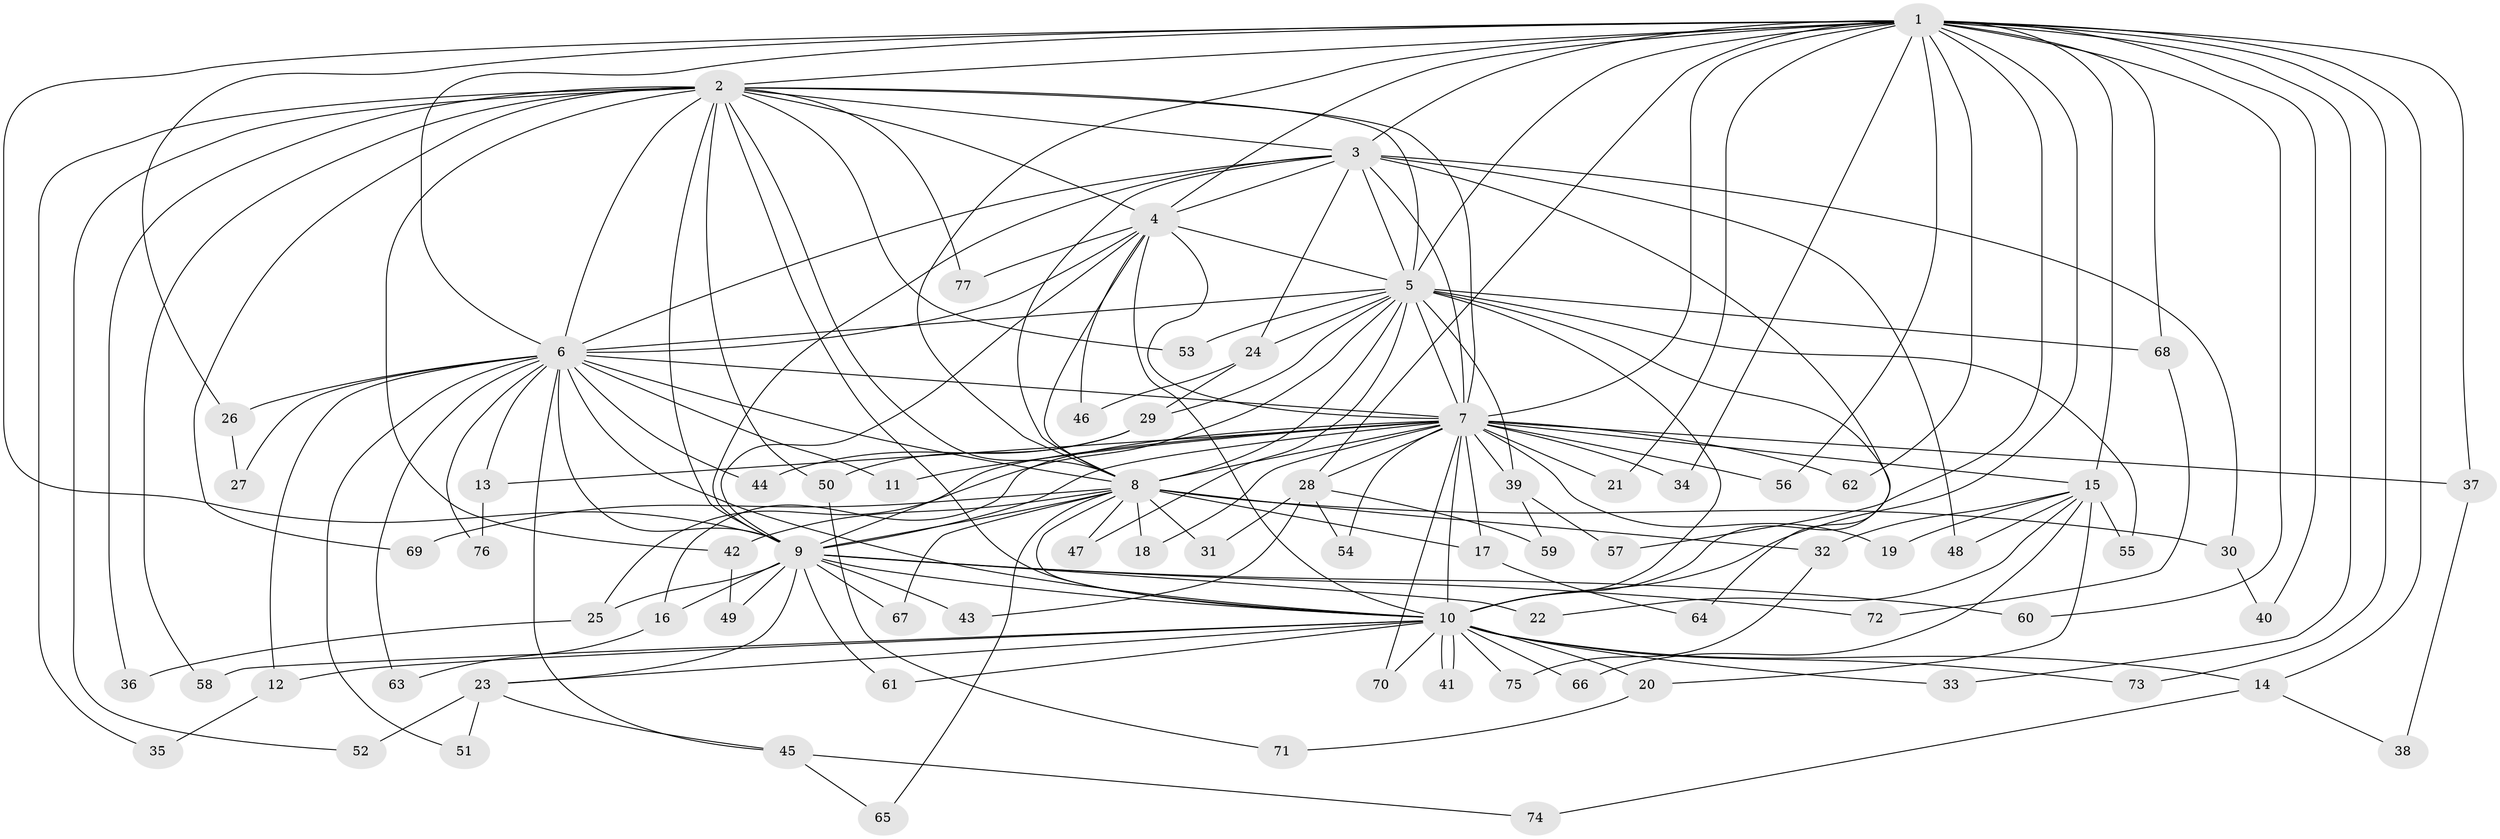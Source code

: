 // coarse degree distribution, {2: 0.2608695652173913, 1: 0.6086956521739131, 9: 0.08695652173913043, 14: 0.043478260869565216}
// Generated by graph-tools (version 1.1) at 2025/46/03/04/25 21:46:33]
// undirected, 77 vertices, 179 edges
graph export_dot {
graph [start="1"]
  node [color=gray90,style=filled];
  1;
  2;
  3;
  4;
  5;
  6;
  7;
  8;
  9;
  10;
  11;
  12;
  13;
  14;
  15;
  16;
  17;
  18;
  19;
  20;
  21;
  22;
  23;
  24;
  25;
  26;
  27;
  28;
  29;
  30;
  31;
  32;
  33;
  34;
  35;
  36;
  37;
  38;
  39;
  40;
  41;
  42;
  43;
  44;
  45;
  46;
  47;
  48;
  49;
  50;
  51;
  52;
  53;
  54;
  55;
  56;
  57;
  58;
  59;
  60;
  61;
  62;
  63;
  64;
  65;
  66;
  67;
  68;
  69;
  70;
  71;
  72;
  73;
  74;
  75;
  76;
  77;
  1 -- 2;
  1 -- 3;
  1 -- 4;
  1 -- 5;
  1 -- 6;
  1 -- 7;
  1 -- 8;
  1 -- 9;
  1 -- 10;
  1 -- 14;
  1 -- 15;
  1 -- 21;
  1 -- 26;
  1 -- 28;
  1 -- 33;
  1 -- 34;
  1 -- 37;
  1 -- 40;
  1 -- 56;
  1 -- 57;
  1 -- 60;
  1 -- 62;
  1 -- 68;
  1 -- 73;
  2 -- 3;
  2 -- 4;
  2 -- 5;
  2 -- 6;
  2 -- 7;
  2 -- 8;
  2 -- 9;
  2 -- 10;
  2 -- 35;
  2 -- 36;
  2 -- 42;
  2 -- 50;
  2 -- 52;
  2 -- 53;
  2 -- 58;
  2 -- 69;
  2 -- 77;
  3 -- 4;
  3 -- 5;
  3 -- 6;
  3 -- 7;
  3 -- 8;
  3 -- 9;
  3 -- 10;
  3 -- 24;
  3 -- 30;
  3 -- 48;
  4 -- 5;
  4 -- 6;
  4 -- 7;
  4 -- 8;
  4 -- 9;
  4 -- 10;
  4 -- 46;
  4 -- 77;
  5 -- 6;
  5 -- 7;
  5 -- 8;
  5 -- 9;
  5 -- 10;
  5 -- 24;
  5 -- 29;
  5 -- 39;
  5 -- 47;
  5 -- 53;
  5 -- 55;
  5 -- 64;
  5 -- 68;
  6 -- 7;
  6 -- 8;
  6 -- 9;
  6 -- 10;
  6 -- 11;
  6 -- 12;
  6 -- 13;
  6 -- 26;
  6 -- 27;
  6 -- 44;
  6 -- 45;
  6 -- 51;
  6 -- 63;
  6 -- 76;
  7 -- 8;
  7 -- 9;
  7 -- 10;
  7 -- 11;
  7 -- 13;
  7 -- 15;
  7 -- 16;
  7 -- 17;
  7 -- 18;
  7 -- 19;
  7 -- 21;
  7 -- 25;
  7 -- 28;
  7 -- 34;
  7 -- 37;
  7 -- 39;
  7 -- 54;
  7 -- 56;
  7 -- 62;
  7 -- 70;
  8 -- 9;
  8 -- 10;
  8 -- 17;
  8 -- 18;
  8 -- 30;
  8 -- 31;
  8 -- 32;
  8 -- 42;
  8 -- 47;
  8 -- 65;
  8 -- 67;
  8 -- 69;
  9 -- 10;
  9 -- 16;
  9 -- 22;
  9 -- 23;
  9 -- 25;
  9 -- 43;
  9 -- 49;
  9 -- 60;
  9 -- 61;
  9 -- 67;
  9 -- 72;
  10 -- 12;
  10 -- 14;
  10 -- 20;
  10 -- 23;
  10 -- 33;
  10 -- 41;
  10 -- 41;
  10 -- 58;
  10 -- 61;
  10 -- 66;
  10 -- 70;
  10 -- 73;
  10 -- 75;
  12 -- 35;
  13 -- 76;
  14 -- 38;
  14 -- 74;
  15 -- 19;
  15 -- 20;
  15 -- 22;
  15 -- 32;
  15 -- 48;
  15 -- 55;
  15 -- 66;
  16 -- 63;
  17 -- 64;
  20 -- 71;
  23 -- 45;
  23 -- 51;
  23 -- 52;
  24 -- 29;
  24 -- 46;
  25 -- 36;
  26 -- 27;
  28 -- 31;
  28 -- 43;
  28 -- 54;
  28 -- 59;
  29 -- 44;
  29 -- 50;
  30 -- 40;
  32 -- 75;
  37 -- 38;
  39 -- 57;
  39 -- 59;
  42 -- 49;
  45 -- 65;
  45 -- 74;
  50 -- 71;
  68 -- 72;
}

